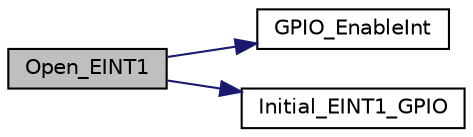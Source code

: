 digraph "Open_EINT1"
{
 // LATEX_PDF_SIZE
  edge [fontname="Helvetica",fontsize="10",labelfontname="Helvetica",labelfontsize="10"];
  node [fontname="Helvetica",fontsize="10",shape=record];
  rankdir="LR";
  Node1 [label="Open_EINT1",height=0.2,width=0.4,color="black", fillcolor="grey75", style="filled", fontcolor="black",tooltip="This function enables EINT1 interrupt and IRQ handler, and configs trigger condition for falling edge..."];
  Node1 -> Node2 [color="midnightblue",fontsize="10",style="solid",fontname="Helvetica"];
  Node2 [label="GPIO_EnableInt",height=0.2,width=0.4,color="black", fillcolor="white", style="filled",URL="$dc/dc4/group___n_a_n_o100___g_p_i_o___e_x_p_o_r_t_e_d___f_u_n_c_t_i_o_n_s.html#gaec751ab5c00bcad980d782816df53cbd",tooltip="Enable GPIO interrupt."];
  Node1 -> Node3 [color="midnightblue",fontsize="10",style="solid",fontname="Helvetica"];
  Node3 [label="Initial_EINT1_GPIO",height=0.2,width=0.4,color="black", fillcolor="white", style="filled",URL="$da/d69/group___nano130___basic01___f_u_n_c_t_i_o_n_s.html#ga16d8f18c3782a6e4ed6c4e5cc5099d7a",tooltip="This function initializes PB.15 multi-function for EINT1 to detect external interrupt."];
}

